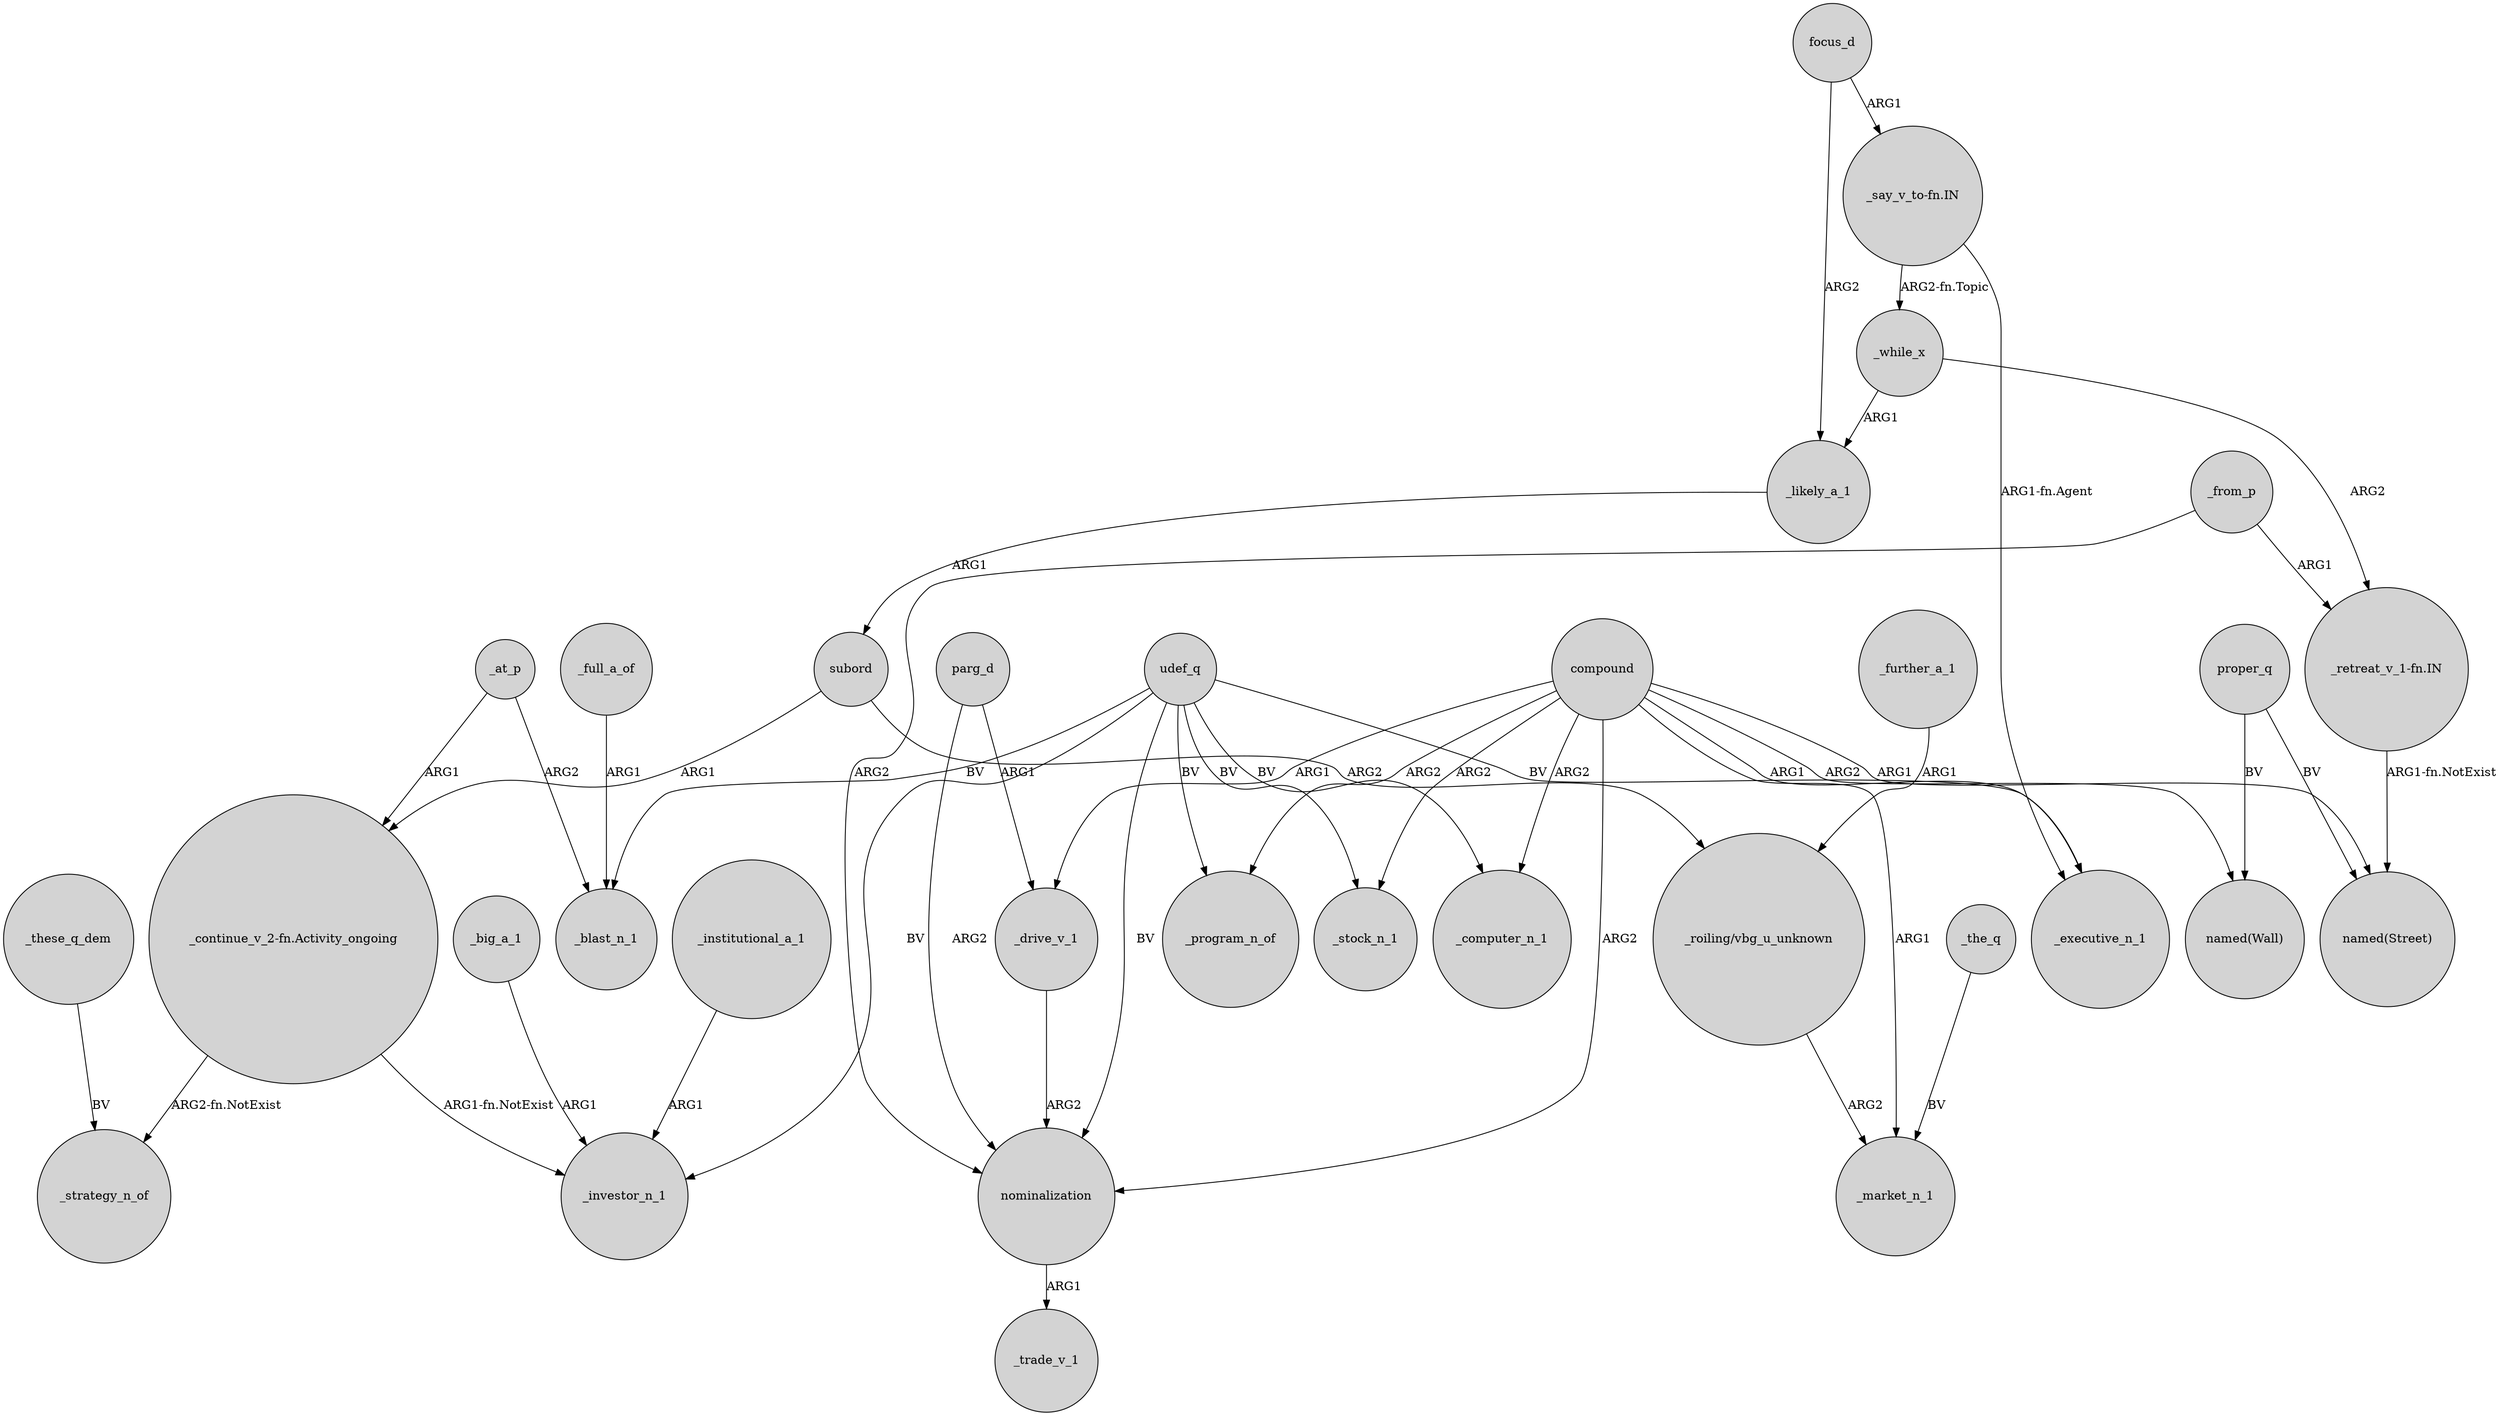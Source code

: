 digraph {
	node [shape=circle style=filled]
	subord -> "_continue_v_2-fn.Activity_ongoing" [label=ARG1]
	focus_d -> _likely_a_1 [label=ARG2]
	_drive_v_1 -> nominalization [label=ARG2]
	compound -> _program_n_of [label=ARG2]
	"_roiling/vbg_u_unknown" -> _market_n_1 [label=ARG2]
	compound -> _drive_v_1 [label=ARG1]
	parg_d -> _drive_v_1 [label=ARG1]
	"_continue_v_2-fn.Activity_ongoing" -> _strategy_n_of [label="ARG2-fn.NotExist"]
	udef_q -> _investor_n_1 [label=BV]
	udef_q -> _executive_n_1 [label=BV]
	compound -> "named(Street)" [label=ARG1]
	proper_q -> "named(Wall)" [label=BV]
	subord -> "_roiling/vbg_u_unknown" [label=ARG2]
	_at_p -> "_continue_v_2-fn.Activity_ongoing" [label=ARG1]
	compound -> _executive_n_1 [label=ARG1]
	_from_p -> "_retreat_v_1-fn.IN" [label=ARG1]
	udef_q -> _program_n_of [label=BV]
	compound -> nominalization [label=ARG2]
	nominalization -> _trade_v_1 [label=ARG1]
	_big_a_1 -> _investor_n_1 [label=ARG1]
	udef_q -> _computer_n_1 [label=BV]
	compound -> _computer_n_1 [label=ARG2]
	proper_q -> "named(Street)" [label=BV]
	compound -> _stock_n_1 [label=ARG2]
	_likely_a_1 -> subord [label=ARG1]
	_while_x -> "_retreat_v_1-fn.IN" [label=ARG2]
	compound -> "named(Wall)" [label=ARG2]
	udef_q -> _stock_n_1 [label=BV]
	"_say_v_to-fn.IN" -> _executive_n_1 [label="ARG1-fn.Agent"]
	"_say_v_to-fn.IN" -> _while_x [label="ARG2-fn.Topic"]
	parg_d -> nominalization [label=ARG2]
	_institutional_a_1 -> _investor_n_1 [label=ARG1]
	udef_q -> _blast_n_1 [label=BV]
	udef_q -> nominalization [label=BV]
	_while_x -> _likely_a_1 [label=ARG1]
	_at_p -> _blast_n_1 [label=ARG2]
	_further_a_1 -> "_roiling/vbg_u_unknown" [label=ARG1]
	_from_p -> nominalization [label=ARG2]
	_these_q_dem -> _strategy_n_of [label=BV]
	compound -> _market_n_1 [label=ARG1]
	_the_q -> _market_n_1 [label=BV]
	"_continue_v_2-fn.Activity_ongoing" -> _investor_n_1 [label="ARG1-fn.NotExist"]
	"_retreat_v_1-fn.IN" -> "named(Street)" [label="ARG1-fn.NotExist"]
	_full_a_of -> _blast_n_1 [label=ARG1]
	focus_d -> "_say_v_to-fn.IN" [label=ARG1]
}
